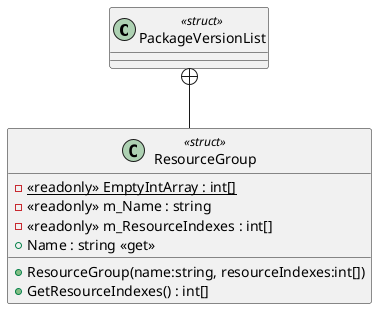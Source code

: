 @startuml
class PackageVersionList <<struct>> {
}
class ResourceGroup <<struct>> {
    - {static} <<readonly>> EmptyIntArray : int[]
    - <<readonly>> m_Name : string
    - <<readonly>> m_ResourceIndexes : int[]
    + ResourceGroup(name:string, resourceIndexes:int[])
    + Name : string <<get>>
    + GetResourceIndexes() : int[]
}
PackageVersionList +-- ResourceGroup
@enduml
